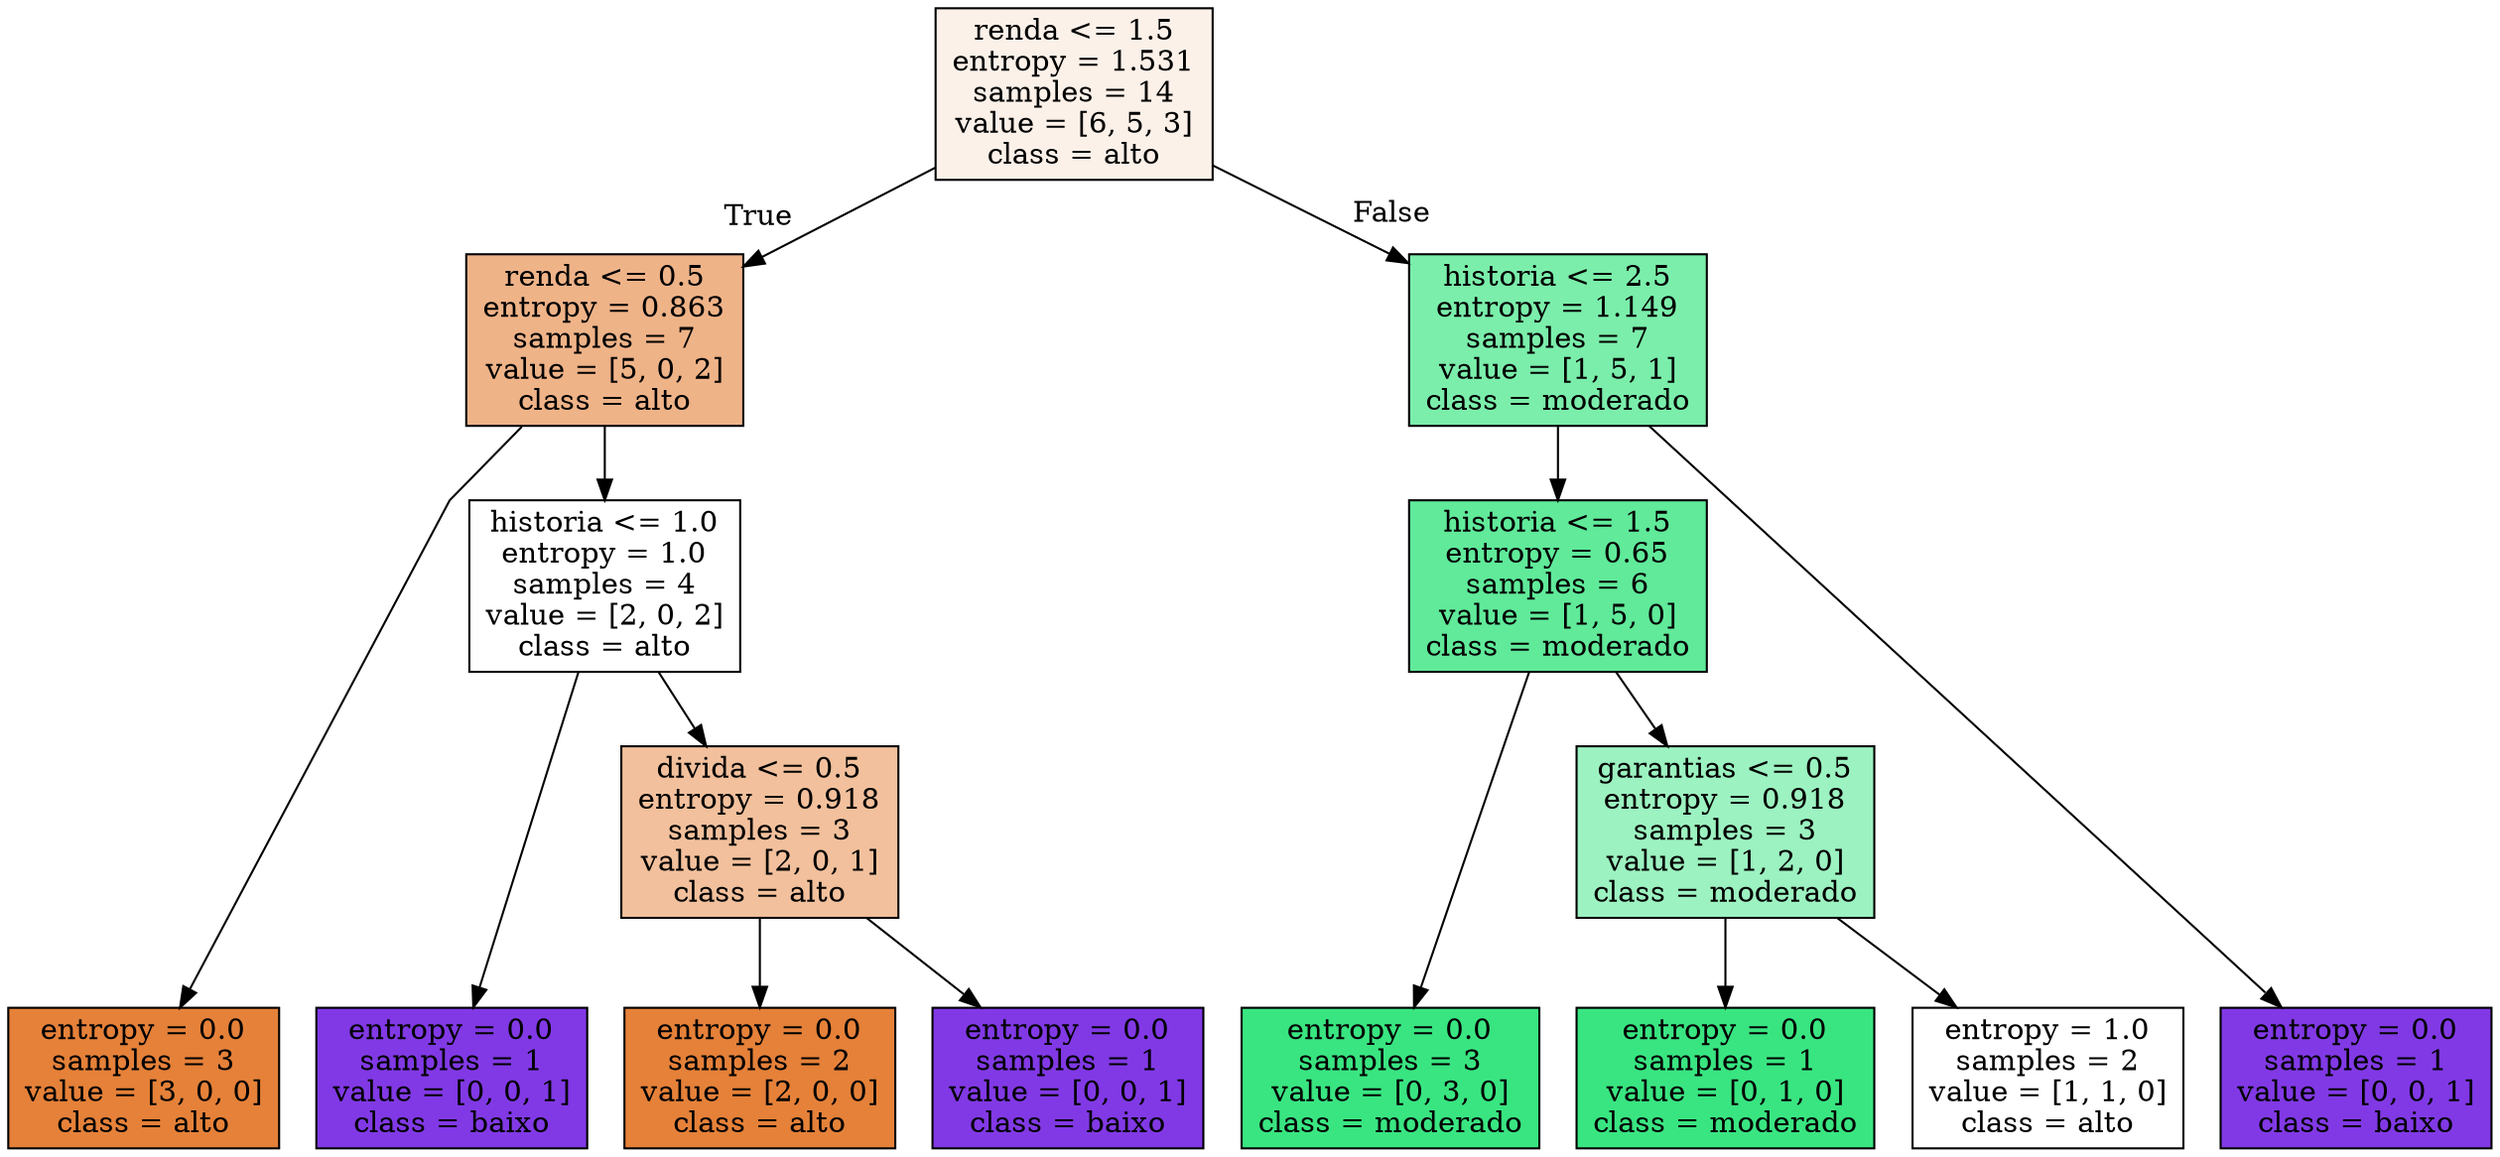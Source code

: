 digraph Tree {
node [shape=box, style="filled", color="black"] ;
graph [ranksep=equally, splines=polyline] ;
0 [label="renda <= 1.5\nentropy = 1.531\nsamples = 14\nvalue = [6, 5, 3]\nclass = alto", fillcolor="#e581391c"] ;
1 [label="renda <= 0.5\nentropy = 0.863\nsamples = 7\nvalue = [5, 0, 2]\nclass = alto", fillcolor="#e5813999"] ;
0 -> 1 [labeldistance=2.5, labelangle=45, headlabel="True"] ;
2 [label="entropy = 0.0\nsamples = 3\nvalue = [3, 0, 0]\nclass = alto", fillcolor="#e58139ff"] ;
1 -> 2 ;
3 [label="historia <= 1.0\nentropy = 1.0\nsamples = 4\nvalue = [2, 0, 2]\nclass = alto", fillcolor="#e5813900"] ;
1 -> 3 ;
4 [label="entropy = 0.0\nsamples = 1\nvalue = [0, 0, 1]\nclass = baixo", fillcolor="#8139e5ff"] ;
3 -> 4 ;
5 [label="divida <= 0.5\nentropy = 0.918\nsamples = 3\nvalue = [2, 0, 1]\nclass = alto", fillcolor="#e581397f"] ;
3 -> 5 ;
6 [label="entropy = 0.0\nsamples = 2\nvalue = [2, 0, 0]\nclass = alto", fillcolor="#e58139ff"] ;
5 -> 6 ;
7 [label="entropy = 0.0\nsamples = 1\nvalue = [0, 0, 1]\nclass = baixo", fillcolor="#8139e5ff"] ;
5 -> 7 ;
8 [label="historia <= 2.5\nentropy = 1.149\nsamples = 7\nvalue = [1, 5, 1]\nclass = moderado", fillcolor="#39e581aa"] ;
0 -> 8 [labeldistance=2.5, labelangle=-45, headlabel="False"] ;
9 [label="historia <= 1.5\nentropy = 0.65\nsamples = 6\nvalue = [1, 5, 0]\nclass = moderado", fillcolor="#39e581cc"] ;
8 -> 9 ;
10 [label="entropy = 0.0\nsamples = 3\nvalue = [0, 3, 0]\nclass = moderado", fillcolor="#39e581ff"] ;
9 -> 10 ;
11 [label="garantias <= 0.5\nentropy = 0.918\nsamples = 3\nvalue = [1, 2, 0]\nclass = moderado", fillcolor="#39e5817f"] ;
9 -> 11 ;
12 [label="entropy = 0.0\nsamples = 1\nvalue = [0, 1, 0]\nclass = moderado", fillcolor="#39e581ff"] ;
11 -> 12 ;
13 [label="entropy = 1.0\nsamples = 2\nvalue = [1, 1, 0]\nclass = alto", fillcolor="#e5813900"] ;
11 -> 13 ;
14 [label="entropy = 0.0\nsamples = 1\nvalue = [0, 0, 1]\nclass = baixo", fillcolor="#8139e5ff"] ;
8 -> 14 ;
{rank=same ; 0} ;
{rank=same ; 1; 8} ;
{rank=same ; 3; 9} ;
{rank=same ; 5; 11} ;
{rank=same ; 2; 4; 6; 7; 10; 12; 13; 14} ;
}